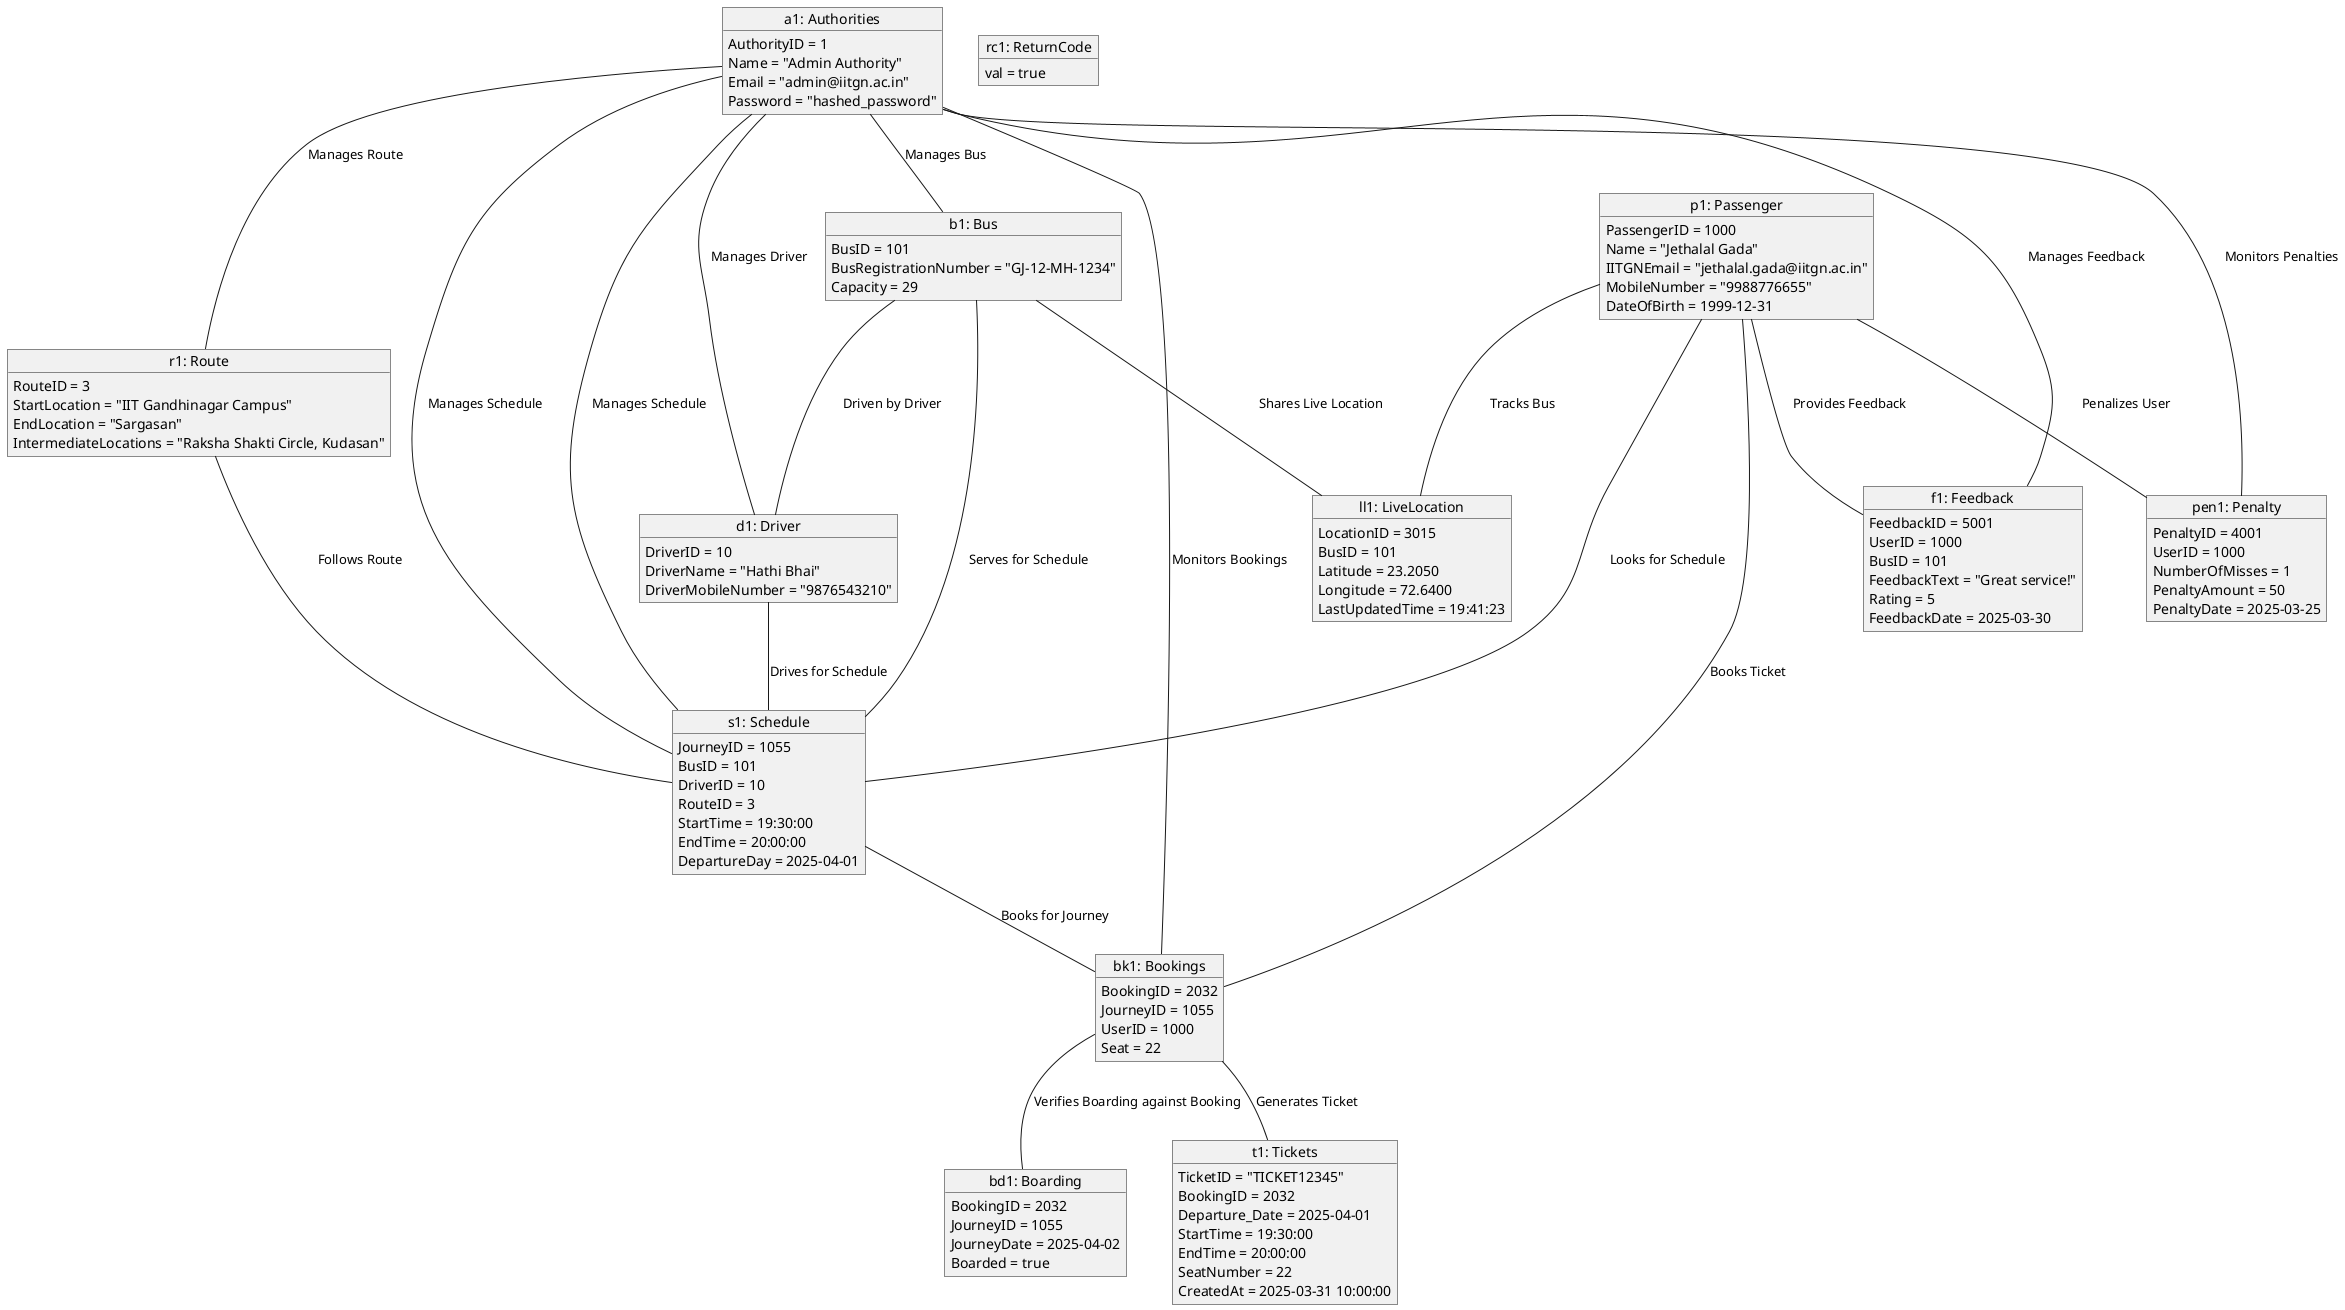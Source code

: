 @startuml
' skinparam object {
'   BackgroundColor LightYellow
'   BorderColor DarkGreen
' }

object "p1: Passenger" as p1  {
  PassengerID = 1000
  Name = "Jethalal Gada"
  IITGNEmail = "jethalal.gada@iitgn.ac.in"
  MobileNumber = "9988776655"
  DateOfBirth = 1999-12-31
}

object "b1: Bus" as b1  {
  BusID = 101
  BusRegistrationNumber = "GJ-12-MH-1234"
  Capacity = 29
}

object "d1: Driver" as d1  {
  DriverID = 10
  DriverName = "Hathi Bhai"
  DriverMobileNumber = "9876543210"
}

object "r1: Route" as r1 {
  RouteID = 3
  StartLocation = "IIT Gandhinagar Campus"
  EndLocation = "Sargasan"
  IntermediateLocations = "Raksha Shakti Circle, Kudasan"
}

object "s1: Schedule" as s1  {
  JourneyID = 1055
  BusID = 101
  DriverID = 10
  RouteID = 3
  StartTime = 19:30:00
  EndTime = 20:00:00
  DepartureDay = 2025-04-01
}

object "bk1: Bookings" as bk1  {
  BookingID = 2032
  JourneyID = 1055
  UserID = 1000
  Seat = 22
}

object "bd1: Boarding" as bd1  {
  BookingID = 2032
  JourneyID = 1055
  JourneyDate = 2025-04-02
  Boarded = true
}

object "ll1: LiveLocation" as ll1  {
  LocationID = 3015
  BusID = 101
  Latitude = 23.2050
  Longitude = 72.6400
  LastUpdatedTime = 19:41:23
}

object "pen1: Penalty" as pen1  {
  PenaltyID = 4001
  UserID = 1000
  NumberOfMisses = 1
  PenaltyAmount = 50
  PenaltyDate = 2025-03-25
}

object "a1: Authorities" as a1 {
  AuthorityID = 1
  Name = "Admin Authority"
  Email = "admin@iitgn.ac.in"
  Password = "hashed_password"
}

object "f1: Feedback" as f1 {
  FeedbackID = 5001
  UserID = 1000
  BusID = 101
  FeedbackText = "Great service!"
  Rating = 5
  FeedbackDate = 2025-03-30
}

object "t1: Tickets" as t1 {
  TicketID = "TICKET12345"
  BookingID = 2032
  Departure_Date = 2025-04-01
  StartTime = 19:30:00
  EndTime = 20:00:00
  SeatNumber = 22
  CreatedAt = 2025-03-31 10:00:00
}

object "rc1: ReturnCode" as rc1 {
  val = true
}

' --- Links between Objects ---

p1 -- bk1 : Books Ticket
p1 -- s1 : Looks for Schedule
p1 -- ll1 : Tracks Bus
b1 -- d1 : Driven by Driver
b1 -- s1 : Serves for Schedule
d1 -- s1 : Drives for Schedule
r1 -- s1 : Follows Route
s1 -- bk1 : Books for Journey
bk1 -- bd1 : Verifies Boarding against Booking
b1 -- ll1 : Shares Live Location
p1 -- pen1 : Penalizes User
p1 -- f1 : Provides Feedback
bk1 -- t1 : Generates Ticket
a1 -- f1 : Manages Feedback
a1 -- s1 : Manages Schedule
a1 -- b1 : Manages Bus
a1 -- d1 : Manages Driver
a1 -- r1 : Manages Route
a1 -- s1 : Manages Schedule
a1 -- bk1 : Monitors Bookings
a1 -- pen1 : Monitors Penalties
@enduml